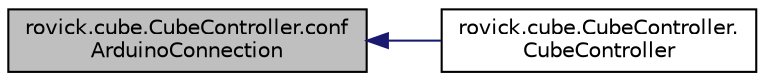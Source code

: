 digraph "rovick.cube.CubeController.confArduinoConnection"
{
  edge [fontname="Helvetica",fontsize="10",labelfontname="Helvetica",labelfontsize="10"];
  node [fontname="Helvetica",fontsize="10",shape=record];
  rankdir="LR";
  Node4 [label="rovick.cube.CubeController.conf\lArduinoConnection",height=0.2,width=0.4,color="black", fillcolor="grey75", style="filled", fontcolor="black"];
  Node4 -> Node5 [dir="back",color="midnightblue",fontsize="10",style="solid",fontname="Helvetica"];
  Node5 [label="rovick.cube.CubeController.\lCubeController",height=0.2,width=0.4,color="black", fillcolor="white", style="filled",URL="$classrovick_1_1cube_1_1_cube_controller_aef64e6eaeb0b44ad2f23383398bfca7f.html#aef64e6eaeb0b44ad2f23383398bfca7f"];
}
